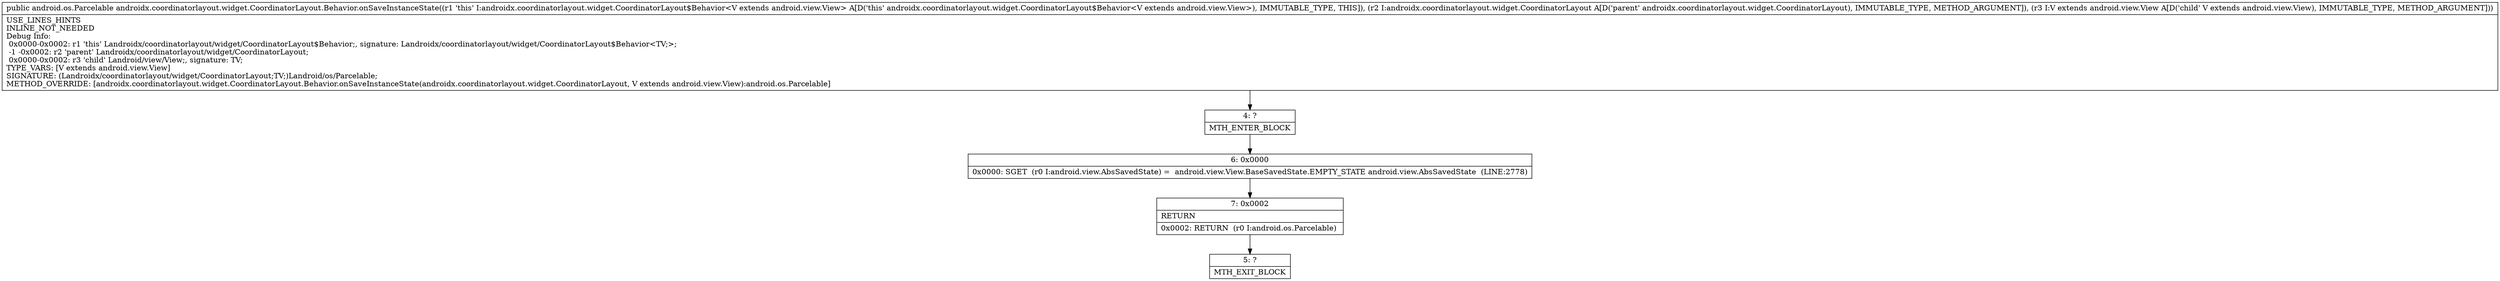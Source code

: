 digraph "CFG forandroidx.coordinatorlayout.widget.CoordinatorLayout.Behavior.onSaveInstanceState(Landroidx\/coordinatorlayout\/widget\/CoordinatorLayout;Landroid\/view\/View;)Landroid\/os\/Parcelable;" {
Node_4 [shape=record,label="{4\:\ ?|MTH_ENTER_BLOCK\l}"];
Node_6 [shape=record,label="{6\:\ 0x0000|0x0000: SGET  (r0 I:android.view.AbsSavedState) =  android.view.View.BaseSavedState.EMPTY_STATE android.view.AbsSavedState  (LINE:2778)\l}"];
Node_7 [shape=record,label="{7\:\ 0x0002|RETURN\l|0x0002: RETURN  (r0 I:android.os.Parcelable) \l}"];
Node_5 [shape=record,label="{5\:\ ?|MTH_EXIT_BLOCK\l}"];
MethodNode[shape=record,label="{public android.os.Parcelable androidx.coordinatorlayout.widget.CoordinatorLayout.Behavior.onSaveInstanceState((r1 'this' I:androidx.coordinatorlayout.widget.CoordinatorLayout$Behavior\<V extends android.view.View\> A[D('this' androidx.coordinatorlayout.widget.CoordinatorLayout$Behavior\<V extends android.view.View\>), IMMUTABLE_TYPE, THIS]), (r2 I:androidx.coordinatorlayout.widget.CoordinatorLayout A[D('parent' androidx.coordinatorlayout.widget.CoordinatorLayout), IMMUTABLE_TYPE, METHOD_ARGUMENT]), (r3 I:V extends android.view.View A[D('child' V extends android.view.View), IMMUTABLE_TYPE, METHOD_ARGUMENT]))  | USE_LINES_HINTS\lINLINE_NOT_NEEDED\lDebug Info:\l  0x0000\-0x0002: r1 'this' Landroidx\/coordinatorlayout\/widget\/CoordinatorLayout$Behavior;, signature: Landroidx\/coordinatorlayout\/widget\/CoordinatorLayout$Behavior\<TV;\>;\l  \-1 \-0x0002: r2 'parent' Landroidx\/coordinatorlayout\/widget\/CoordinatorLayout;\l  0x0000\-0x0002: r3 'child' Landroid\/view\/View;, signature: TV;\lTYPE_VARS: [V extends android.view.View]\lSIGNATURE: (Landroidx\/coordinatorlayout\/widget\/CoordinatorLayout;TV;)Landroid\/os\/Parcelable;\lMETHOD_OVERRIDE: [androidx.coordinatorlayout.widget.CoordinatorLayout.Behavior.onSaveInstanceState(androidx.coordinatorlayout.widget.CoordinatorLayout, V extends android.view.View):android.os.Parcelable]\l}"];
MethodNode -> Node_4;Node_4 -> Node_6;
Node_6 -> Node_7;
Node_7 -> Node_5;
}

